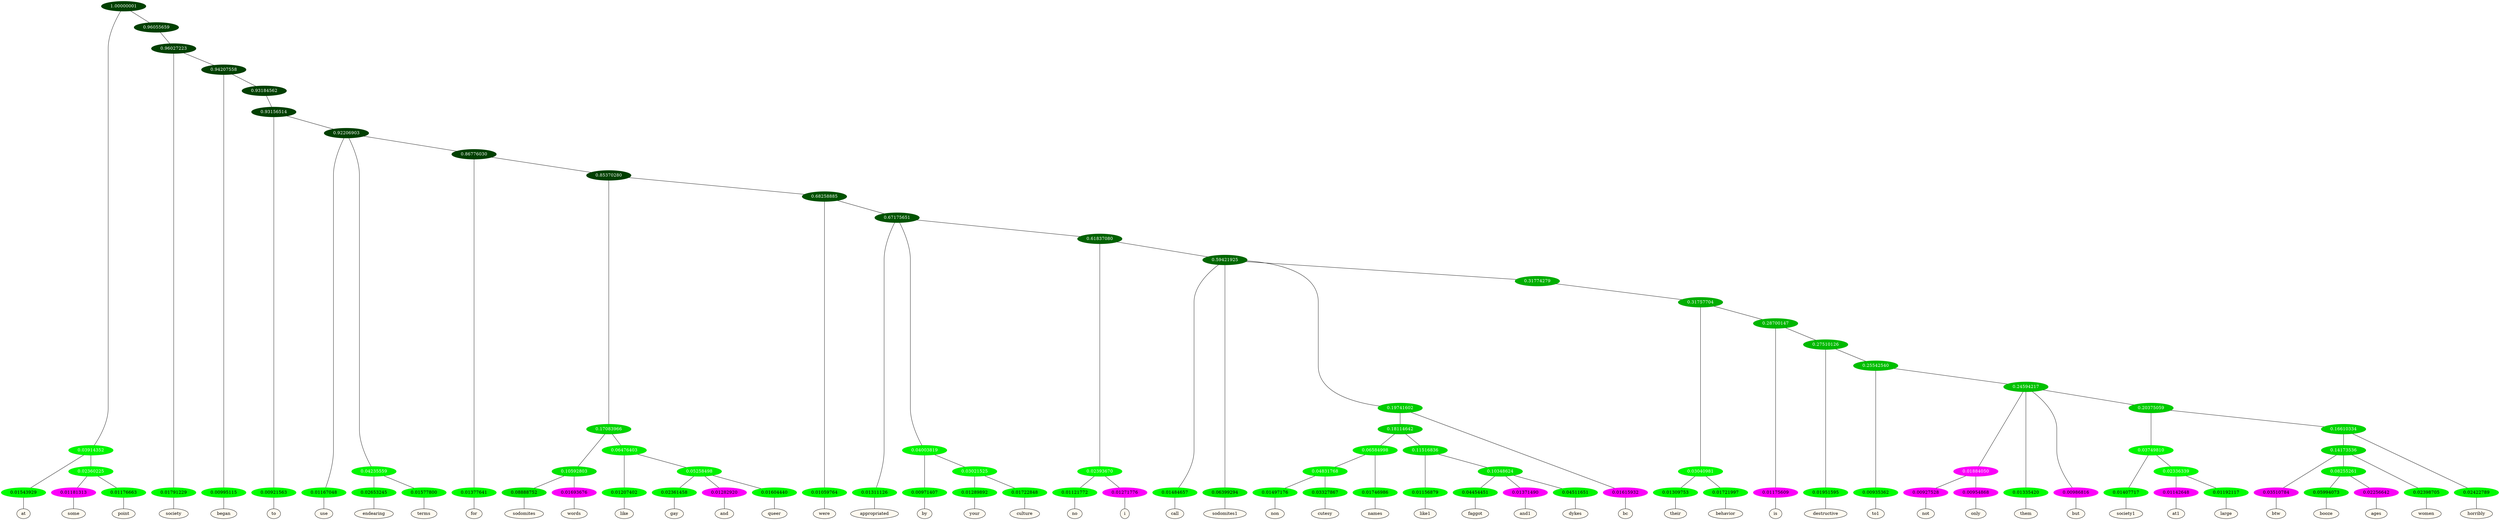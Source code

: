 graph {
	node [format=png height=0.15 nodesep=0.001 ordering=out overlap=prism overlap_scaling=0.01 ranksep=0.001 ratio=0.2 style=filled width=0.15]
	{
		rank=same
		a_w_3 [label=at color=black fillcolor=floralwhite style="filled,solid"]
		a_w_6 [label=some color=black fillcolor=floralwhite style="filled,solid"]
		a_w_7 [label=point color=black fillcolor=floralwhite style="filled,solid"]
		a_w_8 [label=society color=black fillcolor=floralwhite style="filled,solid"]
		a_w_10 [label=began color=black fillcolor=floralwhite style="filled,solid"]
		a_w_13 [label=to color=black fillcolor=floralwhite style="filled,solid"]
		a_w_15 [label=use color=black fillcolor=floralwhite style="filled,solid"]
		a_w_18 [label=endearing color=black fillcolor=floralwhite style="filled,solid"]
		a_w_19 [label=terms color=black fillcolor=floralwhite style="filled,solid"]
		a_w_20 [label=for color=black fillcolor=floralwhite style="filled,solid"]
		a_w_28 [label=sodomites color=black fillcolor=floralwhite style="filled,solid"]
		a_w_29 [label=words color=black fillcolor=floralwhite style="filled,solid"]
		a_w_30 [label=like color=black fillcolor=floralwhite style="filled,solid"]
		a_w_35 [label=gay color=black fillcolor=floralwhite style="filled,solid"]
		a_w_36 [label=and color=black fillcolor=floralwhite style="filled,solid"]
		a_w_37 [label=queer color=black fillcolor=floralwhite style="filled,solid"]
		a_w_26 [label=were color=black fillcolor=floralwhite style="filled,solid"]
		a_w_32 [label=appropriated color=black fillcolor=floralwhite style="filled,solid"]
		a_w_38 [label=by color=black fillcolor=floralwhite style="filled,solid"]
		a_w_42 [label=your color=black fillcolor=floralwhite style="filled,solid"]
		a_w_43 [label=culture color=black fillcolor=floralwhite style="filled,solid"]
		a_w_44 [label=no color=black fillcolor=floralwhite style="filled,solid"]
		a_w_45 [label=i color=black fillcolor=floralwhite style="filled,solid"]
		a_w_46 [label=call color=black fillcolor=floralwhite style="filled,solid"]
		a_w_47 [label=sodomites1 color=black fillcolor=floralwhite style="filled,solid"]
		a_w_65 [label=non color=black fillcolor=floralwhite style="filled,solid"]
		a_w_66 [label=cutesy color=black fillcolor=floralwhite style="filled,solid"]
		a_w_58 [label=names color=black fillcolor=floralwhite style="filled,solid"]
		a_w_59 [label=like1 color=black fillcolor=floralwhite style="filled,solid"]
		a_w_67 [label=faggot color=black fillcolor=floralwhite style="filled,solid"]
		a_w_68 [label=and1 color=black fillcolor=floralwhite style="filled,solid"]
		a_w_69 [label=dykes color=black fillcolor=floralwhite style="filled,solid"]
		a_w_51 [label=bc color=black fillcolor=floralwhite style="filled,solid"]
		a_w_61 [label=their color=black fillcolor=floralwhite style="filled,solid"]
		a_w_62 [label=behavior color=black fillcolor=floralwhite style="filled,solid"]
		a_w_63 [label=is color=black fillcolor=floralwhite style="filled,solid"]
		a_w_70 [label=destructive color=black fillcolor=floralwhite style="filled,solid"]
		a_w_72 [label=to1 color=black fillcolor=floralwhite style="filled,solid"]
		a_w_78 [label=not color=black fillcolor=floralwhite style="filled,solid"]
		a_w_79 [label=only color=black fillcolor=floralwhite style="filled,solid"]
		a_w_75 [label=them color=black fillcolor=floralwhite style="filled,solid"]
		a_w_76 [label=but color=black fillcolor=floralwhite style="filled,solid"]
		a_w_82 [label=society1 color=black fillcolor=floralwhite style="filled,solid"]
		a_w_86 [label=at1 color=black fillcolor=floralwhite style="filled,solid"]
		a_w_87 [label=large color=black fillcolor=floralwhite style="filled,solid"]
		a_w_88 [label=btw color=black fillcolor=floralwhite style="filled,solid"]
		a_w_91 [label=booze color=black fillcolor=floralwhite style="filled,solid"]
		a_w_92 [label=ages color=black fillcolor=floralwhite style="filled,solid"]
		a_w_90 [label=women color=black fillcolor=floralwhite style="filled,solid"]
		a_w_85 [label=horribly color=black fillcolor=floralwhite style="filled,solid"]
	}
	a_n_3 -- a_w_3
	a_n_6 -- a_w_6
	a_n_7 -- a_w_7
	a_n_8 -- a_w_8
	a_n_10 -- a_w_10
	a_n_13 -- a_w_13
	a_n_15 -- a_w_15
	a_n_18 -- a_w_18
	a_n_19 -- a_w_19
	a_n_20 -- a_w_20
	a_n_28 -- a_w_28
	a_n_29 -- a_w_29
	a_n_30 -- a_w_30
	a_n_35 -- a_w_35
	a_n_36 -- a_w_36
	a_n_37 -- a_w_37
	a_n_26 -- a_w_26
	a_n_32 -- a_w_32
	a_n_38 -- a_w_38
	a_n_42 -- a_w_42
	a_n_43 -- a_w_43
	a_n_44 -- a_w_44
	a_n_45 -- a_w_45
	a_n_46 -- a_w_46
	a_n_47 -- a_w_47
	a_n_65 -- a_w_65
	a_n_66 -- a_w_66
	a_n_58 -- a_w_58
	a_n_59 -- a_w_59
	a_n_67 -- a_w_67
	a_n_68 -- a_w_68
	a_n_69 -- a_w_69
	a_n_51 -- a_w_51
	a_n_61 -- a_w_61
	a_n_62 -- a_w_62
	a_n_63 -- a_w_63
	a_n_70 -- a_w_70
	a_n_72 -- a_w_72
	a_n_78 -- a_w_78
	a_n_79 -- a_w_79
	a_n_75 -- a_w_75
	a_n_76 -- a_w_76
	a_n_82 -- a_w_82
	a_n_86 -- a_w_86
	a_n_87 -- a_w_87
	a_n_88 -- a_w_88
	a_n_91 -- a_w_91
	a_n_92 -- a_w_92
	a_n_90 -- a_w_90
	a_n_85 -- a_w_85
	{
		rank=same
		a_n_3 [label=0.01543929 color="0.334 1.000 0.985" fontcolor=black]
		a_n_6 [label=0.01181313 color="0.835 1.000 0.988" fontcolor=black]
		a_n_7 [label=0.01176663 color="0.334 1.000 0.988" fontcolor=black]
		a_n_8 [label=0.01791229 color="0.334 1.000 0.982" fontcolor=black]
		a_n_10 [label=0.00995115 color="0.334 1.000 0.990" fontcolor=black]
		a_n_13 [label=0.00921563 color="0.334 1.000 0.991" fontcolor=black]
		a_n_15 [label=0.01167048 color="0.334 1.000 0.988" fontcolor=black]
		a_n_18 [label=0.02653245 color="0.334 1.000 0.973" fontcolor=black]
		a_n_19 [label=0.01577800 color="0.334 1.000 0.984" fontcolor=black]
		a_n_20 [label=0.01377641 color="0.334 1.000 0.986" fontcolor=black]
		a_n_28 [label=0.08888752 color="0.334 1.000 0.911" fontcolor=black]
		a_n_29 [label=0.01693676 color="0.835 1.000 0.983" fontcolor=black]
		a_n_30 [label=0.01207402 color="0.334 1.000 0.988" fontcolor=black]
		a_n_35 [label=0.02361458 color="0.334 1.000 0.976" fontcolor=black]
		a_n_36 [label=0.01282920 color="0.835 1.000 0.987" fontcolor=black]
		a_n_37 [label=0.01604440 color="0.334 1.000 0.984" fontcolor=black]
		a_n_26 [label=0.01059764 color="0.334 1.000 0.989" fontcolor=black]
		a_n_32 [label=0.01311126 color="0.334 1.000 0.987" fontcolor=black]
		a_n_38 [label=0.00971407 color="0.334 1.000 0.990" fontcolor=black]
		a_n_42 [label=0.01289892 color="0.334 1.000 0.987" fontcolor=black]
		a_n_43 [label=0.01722848 color="0.334 1.000 0.983" fontcolor=black]
		a_n_44 [label=0.01121772 color="0.334 1.000 0.989" fontcolor=black]
		a_n_45 [label=0.01271776 color="0.835 1.000 0.987" fontcolor=black]
		a_n_46 [label=0.01484657 color="0.334 1.000 0.985" fontcolor=black]
		a_n_47 [label=0.06399294 color="0.334 1.000 0.936" fontcolor=black]
		a_n_65 [label=0.01497176 color="0.334 1.000 0.985" fontcolor=black]
		a_n_66 [label=0.03327867 color="0.334 1.000 0.967" fontcolor=black]
		a_n_58 [label=0.01746986 color="0.334 1.000 0.983" fontcolor=black]
		a_n_59 [label=0.01156879 color="0.334 1.000 0.988" fontcolor=black]
		a_n_67 [label=0.04454451 color="0.334 1.000 0.955" fontcolor=black]
		a_n_68 [label=0.01371490 color="0.835 1.000 0.986" fontcolor=black]
		a_n_69 [label=0.04511651 color="0.334 1.000 0.955" fontcolor=black]
		a_n_51 [label=0.01615932 color="0.835 1.000 0.984" fontcolor=black]
		a_n_61 [label=0.01309753 color="0.334 1.000 0.987" fontcolor=black]
		a_n_62 [label=0.01721997 color="0.334 1.000 0.983" fontcolor=black]
		a_n_63 [label=0.01175609 color="0.835 1.000 0.988" fontcolor=black]
		a_n_70 [label=0.01951595 color="0.334 1.000 0.980" fontcolor=black]
		a_n_72 [label=0.00935362 color="0.334 1.000 0.991" fontcolor=black]
		a_n_78 [label=0.00927528 color="0.835 1.000 0.991" fontcolor=black]
		a_n_79 [label=0.00954868 color="0.835 1.000 0.990" fontcolor=black]
		a_n_75 [label=0.01335420 color="0.334 1.000 0.987" fontcolor=black]
		a_n_76 [label=0.00986816 color="0.835 1.000 0.990" fontcolor=black]
		a_n_82 [label=0.01407717 color="0.334 1.000 0.986" fontcolor=black]
		a_n_86 [label=0.01142648 color="0.835 1.000 0.989" fontcolor=black]
		a_n_87 [label=0.01192117 color="0.334 1.000 0.988" fontcolor=black]
		a_n_88 [label=0.03510784 color="0.835 1.000 0.965" fontcolor=black]
		a_n_91 [label=0.05994073 color="0.334 1.000 0.940" fontcolor=black]
		a_n_92 [label=0.02256642 color="0.835 1.000 0.977" fontcolor=black]
		a_n_90 [label=0.02398705 color="0.334 1.000 0.976" fontcolor=black]
		a_n_85 [label=0.02422789 color="0.334 1.000 0.976" fontcolor=black]
	}
	a_n_0 [label=1.00000001 color="0.334 1.000 0.250" fontcolor=grey99]
	a_n_1 [label=0.03914352 color="0.334 1.000 0.961" fontcolor=grey99]
	a_n_0 -- a_n_1
	a_n_2 [label=0.96055659 color="0.334 1.000 0.250" fontcolor=grey99]
	a_n_0 -- a_n_2
	a_n_1 -- a_n_3
	a_n_4 [label=0.02360225 color="0.334 1.000 0.976" fontcolor=grey99]
	a_n_1 -- a_n_4
	a_n_5 [label=0.96027223 color="0.334 1.000 0.250" fontcolor=grey99]
	a_n_2 -- a_n_5
	a_n_4 -- a_n_6
	a_n_4 -- a_n_7
	a_n_5 -- a_n_8
	a_n_9 [label=0.94207558 color="0.334 1.000 0.250" fontcolor=grey99]
	a_n_5 -- a_n_9
	a_n_9 -- a_n_10
	a_n_11 [label=0.93184562 color="0.334 1.000 0.250" fontcolor=grey99]
	a_n_9 -- a_n_11
	a_n_12 [label=0.93156514 color="0.334 1.000 0.250" fontcolor=grey99]
	a_n_11 -- a_n_12
	a_n_12 -- a_n_13
	a_n_14 [label=0.92206903 color="0.334 1.000 0.250" fontcolor=grey99]
	a_n_12 -- a_n_14
	a_n_14 -- a_n_15
	a_n_16 [label=0.04235559 color="0.334 1.000 0.958" fontcolor=grey99]
	a_n_14 -- a_n_16
	a_n_17 [label=0.86776030 color="0.334 1.000 0.250" fontcolor=grey99]
	a_n_14 -- a_n_17
	a_n_16 -- a_n_18
	a_n_16 -- a_n_19
	a_n_17 -- a_n_20
	a_n_21 [label=0.85370280 color="0.334 1.000 0.250" fontcolor=grey99]
	a_n_17 -- a_n_21
	a_n_22 [label=0.17083966 color="0.334 1.000 0.829" fontcolor=grey99]
	a_n_21 -- a_n_22
	a_n_23 [label=0.68258885 color="0.334 1.000 0.317" fontcolor=grey99]
	a_n_21 -- a_n_23
	a_n_24 [label=0.10592803 color="0.334 1.000 0.894" fontcolor=grey99]
	a_n_22 -- a_n_24
	a_n_25 [label=0.06476403 color="0.334 1.000 0.935" fontcolor=grey99]
	a_n_22 -- a_n_25
	a_n_23 -- a_n_26
	a_n_27 [label=0.67175651 color="0.334 1.000 0.328" fontcolor=grey99]
	a_n_23 -- a_n_27
	a_n_24 -- a_n_28
	a_n_24 -- a_n_29
	a_n_25 -- a_n_30
	a_n_31 [label=0.05258498 color="0.334 1.000 0.947" fontcolor=grey99]
	a_n_25 -- a_n_31
	a_n_27 -- a_n_32
	a_n_33 [label=0.04003819 color="0.334 1.000 0.960" fontcolor=grey99]
	a_n_27 -- a_n_33
	a_n_34 [label=0.61837080 color="0.334 1.000 0.382" fontcolor=grey99]
	a_n_27 -- a_n_34
	a_n_31 -- a_n_35
	a_n_31 -- a_n_36
	a_n_31 -- a_n_37
	a_n_33 -- a_n_38
	a_n_39 [label=0.03021525 color="0.334 1.000 0.970" fontcolor=grey99]
	a_n_33 -- a_n_39
	a_n_40 [label=0.02393670 color="0.334 1.000 0.976" fontcolor=grey99]
	a_n_34 -- a_n_40
	a_n_41 [label=0.59421925 color="0.334 1.000 0.406" fontcolor=grey99]
	a_n_34 -- a_n_41
	a_n_39 -- a_n_42
	a_n_39 -- a_n_43
	a_n_40 -- a_n_44
	a_n_40 -- a_n_45
	a_n_41 -- a_n_46
	a_n_41 -- a_n_47
	a_n_48 [label=0.19741602 color="0.334 1.000 0.803" fontcolor=grey99]
	a_n_41 -- a_n_48
	a_n_49 [label=0.31774279 color="0.334 1.000 0.682" fontcolor=grey99]
	a_n_41 -- a_n_49
	a_n_50 [label=0.18114642 color="0.334 1.000 0.819" fontcolor=grey99]
	a_n_48 -- a_n_50
	a_n_48 -- a_n_51
	a_n_52 [label=0.31757704 color="0.334 1.000 0.682" fontcolor=grey99]
	a_n_49 -- a_n_52
	a_n_53 [label=0.06584998 color="0.334 1.000 0.934" fontcolor=grey99]
	a_n_50 -- a_n_53
	a_n_54 [label=0.11516836 color="0.334 1.000 0.885" fontcolor=grey99]
	a_n_50 -- a_n_54
	a_n_55 [label=0.03040981 color="0.334 1.000 0.970" fontcolor=grey99]
	a_n_52 -- a_n_55
	a_n_56 [label=0.28700147 color="0.334 1.000 0.713" fontcolor=grey99]
	a_n_52 -- a_n_56
	a_n_57 [label=0.04831768 color="0.334 1.000 0.952" fontcolor=grey99]
	a_n_53 -- a_n_57
	a_n_53 -- a_n_58
	a_n_54 -- a_n_59
	a_n_60 [label=0.10348624 color="0.334 1.000 0.897" fontcolor=grey99]
	a_n_54 -- a_n_60
	a_n_55 -- a_n_61
	a_n_55 -- a_n_62
	a_n_56 -- a_n_63
	a_n_64 [label=0.27510126 color="0.334 1.000 0.725" fontcolor=grey99]
	a_n_56 -- a_n_64
	a_n_57 -- a_n_65
	a_n_57 -- a_n_66
	a_n_60 -- a_n_67
	a_n_60 -- a_n_68
	a_n_60 -- a_n_69
	a_n_64 -- a_n_70
	a_n_71 [label=0.25542540 color="0.334 1.000 0.745" fontcolor=grey99]
	a_n_64 -- a_n_71
	a_n_71 -- a_n_72
	a_n_73 [label=0.24594217 color="0.334 1.000 0.754" fontcolor=grey99]
	a_n_71 -- a_n_73
	a_n_74 [label=0.01884050 color="0.835 1.000 0.981" fontcolor=grey99]
	a_n_73 -- a_n_74
	a_n_73 -- a_n_75
	a_n_73 -- a_n_76
	a_n_77 [label=0.20375059 color="0.334 1.000 0.796" fontcolor=grey99]
	a_n_73 -- a_n_77
	a_n_74 -- a_n_78
	a_n_74 -- a_n_79
	a_n_80 [label=0.03749810 color="0.334 1.000 0.963" fontcolor=grey99]
	a_n_77 -- a_n_80
	a_n_81 [label=0.16610334 color="0.334 1.000 0.834" fontcolor=grey99]
	a_n_77 -- a_n_81
	a_n_80 -- a_n_82
	a_n_83 [label=0.02336339 color="0.334 1.000 0.977" fontcolor=grey99]
	a_n_80 -- a_n_83
	a_n_84 [label=0.14173536 color="0.334 1.000 0.858" fontcolor=grey99]
	a_n_81 -- a_n_84
	a_n_81 -- a_n_85
	a_n_83 -- a_n_86
	a_n_83 -- a_n_87
	a_n_84 -- a_n_88
	a_n_89 [label=0.08255261 color="0.334 1.000 0.917" fontcolor=grey99]
	a_n_84 -- a_n_89
	a_n_84 -- a_n_90
	a_n_89 -- a_n_91
	a_n_89 -- a_n_92
}
